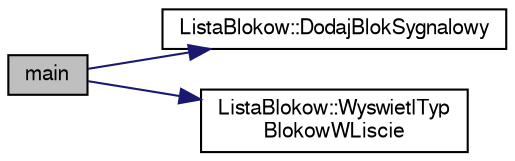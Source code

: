 digraph "main"
{
  edge [fontname="FreeSans",fontsize="10",labelfontname="FreeSans",labelfontsize="10"];
  node [fontname="FreeSans",fontsize="10",shape=record];
  rankdir="LR";
  Node1 [label="main",height=0.2,width=0.4,color="black", fillcolor="grey75", style="filled" fontcolor="black"];
  Node1 -> Node2 [color="midnightblue",fontsize="10",style="solid",fontname="FreeSans"];
  Node2 [label="ListaBlokow::DodajBlokSygnalowy",height=0.2,width=0.4,color="black", fillcolor="white", style="filled",URL="$class_lista_blokow.html#ab77e5d62f4959fc61d2461a454bd7a68",tooltip="Dodaje nowy blok sygnałowy. "];
  Node1 -> Node3 [color="midnightblue",fontsize="10",style="solid",fontname="FreeSans"];
  Node3 [label="ListaBlokow::WyswietlTyp\lBlokowWLiscie",height=0.2,width=0.4,color="black", fillcolor="white", style="filled",URL="$class_lista_blokow.html#a6eaed622e04fdd01246ffda3879b9631",tooltip="Wyświetla typy blokow. "];
}
